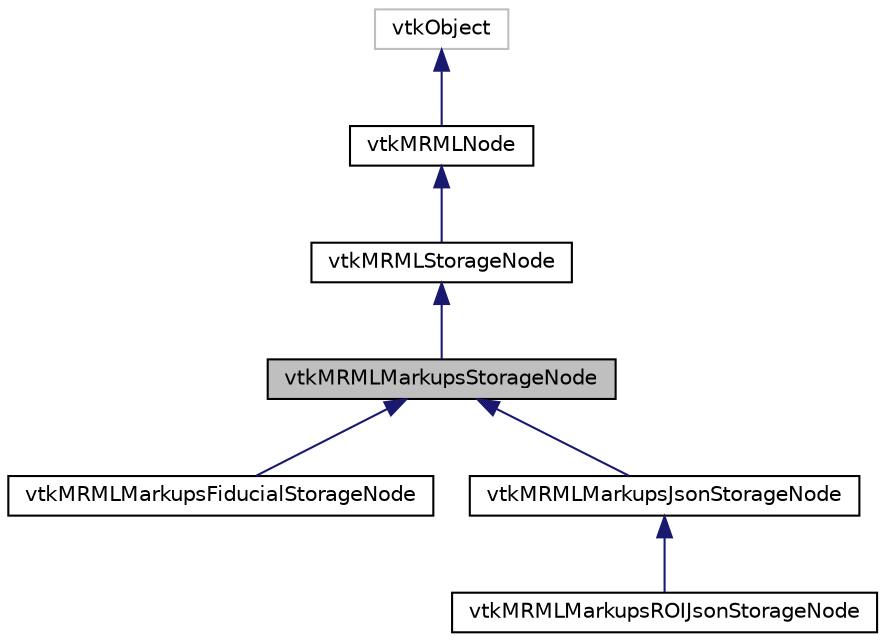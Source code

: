 digraph "vtkMRMLMarkupsStorageNode"
{
  bgcolor="transparent";
  edge [fontname="Helvetica",fontsize="10",labelfontname="Helvetica",labelfontsize="10"];
  node [fontname="Helvetica",fontsize="10",shape=record];
  Node0 [label="vtkMRMLMarkupsStorageNode",height=0.2,width=0.4,color="black", fillcolor="grey75", style="filled", fontcolor="black"];
  Node1 -> Node0 [dir="back",color="midnightblue",fontsize="10",style="solid",fontname="Helvetica"];
  Node1 [label="vtkMRMLStorageNode",height=0.2,width=0.4,color="black",URL="$classvtkMRMLStorageNode.html",tooltip="A superclass for other storage nodes. "];
  Node2 -> Node1 [dir="back",color="midnightblue",fontsize="10",style="solid",fontname="Helvetica"];
  Node2 [label="vtkMRMLNode",height=0.2,width=0.4,color="black",URL="$classvtkMRMLNode.html",tooltip="Abstract Superclass for all specific types of MRML nodes. "];
  Node3 -> Node2 [dir="back",color="midnightblue",fontsize="10",style="solid",fontname="Helvetica"];
  Node3 [label="vtkObject",height=0.2,width=0.4,color="grey75"];
  Node0 -> Node4 [dir="back",color="midnightblue",fontsize="10",style="solid",fontname="Helvetica"];
  Node4 [label="vtkMRMLMarkupsFiducialStorageNode",height=0.2,width=0.4,color="black",URL="$classvtkMRMLMarkupsFiducialStorageNode.html"];
  Node0 -> Node5 [dir="back",color="midnightblue",fontsize="10",style="solid",fontname="Helvetica"];
  Node5 [label="vtkMRMLMarkupsJsonStorageNode",height=0.2,width=0.4,color="black",URL="$classvtkMRMLMarkupsJsonStorageNode.html"];
  Node5 -> Node6 [dir="back",color="midnightblue",fontsize="10",style="solid",fontname="Helvetica"];
  Node6 [label="vtkMRMLMarkupsROIJsonStorageNode",height=0.2,width=0.4,color="black",URL="$classvtkMRMLMarkupsROIJsonStorageNode.html"];
}
